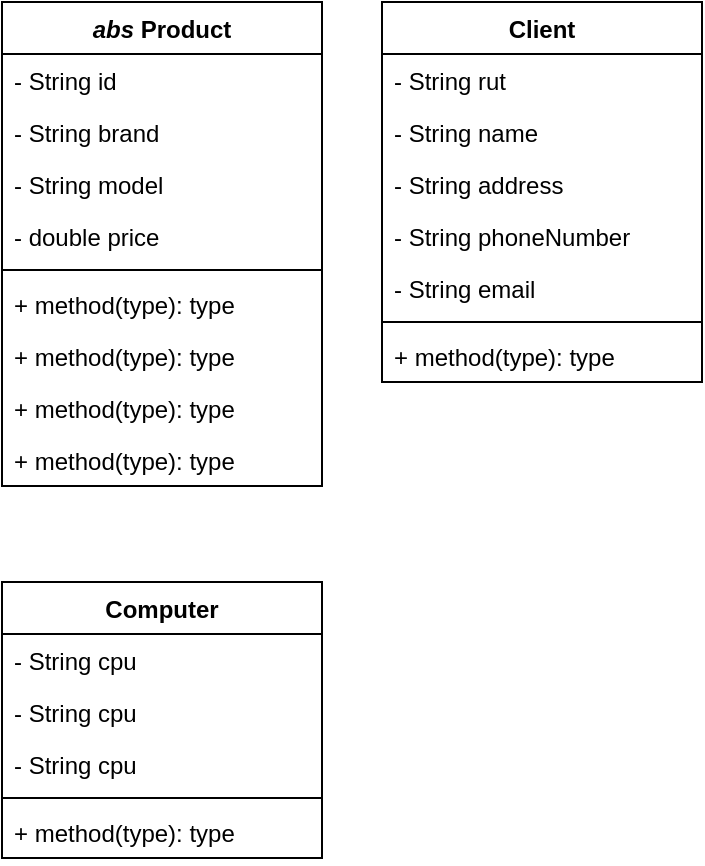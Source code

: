 <mxfile version="22.0.0" type="github">
  <diagram name="Página-1" id="tDXfd4PDgHffKYql2WwA">
    <mxGraphModel dx="1434" dy="790" grid="1" gridSize="10" guides="1" tooltips="1" connect="1" arrows="1" fold="1" page="1" pageScale="1" pageWidth="827" pageHeight="1169" math="0" shadow="0">
      <root>
        <mxCell id="0" />
        <mxCell id="1" parent="0" />
        <mxCell id="y9pyHhzCdhI9DlbrPAxV-1" value="Client" style="swimlane;fontStyle=1;align=center;verticalAlign=top;childLayout=stackLayout;horizontal=1;startSize=26;horizontalStack=0;resizeParent=1;resizeParentMax=0;resizeLast=0;collapsible=1;marginBottom=0;whiteSpace=wrap;html=1;" vertex="1" parent="1">
          <mxGeometry x="290" y="220" width="160" height="190" as="geometry" />
        </mxCell>
        <mxCell id="y9pyHhzCdhI9DlbrPAxV-2" value="&lt;div&gt;- String rut&lt;/div&gt;" style="text;strokeColor=none;fillColor=none;align=left;verticalAlign=top;spacingLeft=4;spacingRight=4;overflow=hidden;rotatable=0;points=[[0,0.5],[1,0.5]];portConstraint=eastwest;whiteSpace=wrap;html=1;" vertex="1" parent="y9pyHhzCdhI9DlbrPAxV-1">
          <mxGeometry y="26" width="160" height="26" as="geometry" />
        </mxCell>
        <mxCell id="y9pyHhzCdhI9DlbrPAxV-3" value="&lt;div&gt;- String name&lt;br&gt;&lt;/div&gt;" style="text;strokeColor=none;fillColor=none;align=left;verticalAlign=top;spacingLeft=4;spacingRight=4;overflow=hidden;rotatable=0;points=[[0,0.5],[1,0.5]];portConstraint=eastwest;whiteSpace=wrap;html=1;" vertex="1" parent="y9pyHhzCdhI9DlbrPAxV-1">
          <mxGeometry y="52" width="160" height="26" as="geometry" />
        </mxCell>
        <mxCell id="y9pyHhzCdhI9DlbrPAxV-4" value="&lt;div&gt;- String address&lt;br&gt;&lt;/div&gt;" style="text;strokeColor=none;fillColor=none;align=left;verticalAlign=top;spacingLeft=4;spacingRight=4;overflow=hidden;rotatable=0;points=[[0,0.5],[1,0.5]];portConstraint=eastwest;whiteSpace=wrap;html=1;" vertex="1" parent="y9pyHhzCdhI9DlbrPAxV-1">
          <mxGeometry y="78" width="160" height="26" as="geometry" />
        </mxCell>
        <mxCell id="y9pyHhzCdhI9DlbrPAxV-5" value="&lt;div&gt;- String phoneNumber&lt;br&gt;&lt;/div&gt;" style="text;strokeColor=none;fillColor=none;align=left;verticalAlign=top;spacingLeft=4;spacingRight=4;overflow=hidden;rotatable=0;points=[[0,0.5],[1,0.5]];portConstraint=eastwest;whiteSpace=wrap;html=1;" vertex="1" parent="y9pyHhzCdhI9DlbrPAxV-1">
          <mxGeometry y="104" width="160" height="26" as="geometry" />
        </mxCell>
        <mxCell id="y9pyHhzCdhI9DlbrPAxV-6" value="&lt;div&gt;- String email&lt;br&gt;&lt;/div&gt;" style="text;strokeColor=none;fillColor=none;align=left;verticalAlign=top;spacingLeft=4;spacingRight=4;overflow=hidden;rotatable=0;points=[[0,0.5],[1,0.5]];portConstraint=eastwest;whiteSpace=wrap;html=1;" vertex="1" parent="y9pyHhzCdhI9DlbrPAxV-1">
          <mxGeometry y="130" width="160" height="26" as="geometry" />
        </mxCell>
        <mxCell id="y9pyHhzCdhI9DlbrPAxV-7" value="" style="line;strokeWidth=1;fillColor=none;align=left;verticalAlign=middle;spacingTop=-1;spacingLeft=3;spacingRight=3;rotatable=0;labelPosition=right;points=[];portConstraint=eastwest;strokeColor=inherit;" vertex="1" parent="y9pyHhzCdhI9DlbrPAxV-1">
          <mxGeometry y="156" width="160" height="8" as="geometry" />
        </mxCell>
        <mxCell id="y9pyHhzCdhI9DlbrPAxV-8" value="+ method(type): type" style="text;strokeColor=none;fillColor=none;align=left;verticalAlign=top;spacingLeft=4;spacingRight=4;overflow=hidden;rotatable=0;points=[[0,0.5],[1,0.5]];portConstraint=eastwest;whiteSpace=wrap;html=1;" vertex="1" parent="y9pyHhzCdhI9DlbrPAxV-1">
          <mxGeometry y="164" width="160" height="26" as="geometry" />
        </mxCell>
        <mxCell id="y9pyHhzCdhI9DlbrPAxV-9" value="&lt;i&gt;abs&lt;/i&gt; Product" style="swimlane;fontStyle=1;align=center;verticalAlign=top;childLayout=stackLayout;horizontal=1;startSize=26;horizontalStack=0;resizeParent=1;resizeParentMax=0;resizeLast=0;collapsible=1;marginBottom=0;whiteSpace=wrap;html=1;" vertex="1" parent="1">
          <mxGeometry x="100" y="220" width="160" height="242" as="geometry" />
        </mxCell>
        <mxCell id="y9pyHhzCdhI9DlbrPAxV-10" value="&lt;div&gt;- String id&lt;/div&gt;" style="text;strokeColor=none;fillColor=none;align=left;verticalAlign=top;spacingLeft=4;spacingRight=4;overflow=hidden;rotatable=0;points=[[0,0.5],[1,0.5]];portConstraint=eastwest;whiteSpace=wrap;html=1;" vertex="1" parent="y9pyHhzCdhI9DlbrPAxV-9">
          <mxGeometry y="26" width="160" height="26" as="geometry" />
        </mxCell>
        <mxCell id="y9pyHhzCdhI9DlbrPAxV-11" value="&lt;div&gt;- String brand&lt;br&gt;&lt;/div&gt;" style="text;strokeColor=none;fillColor=none;align=left;verticalAlign=top;spacingLeft=4;spacingRight=4;overflow=hidden;rotatable=0;points=[[0,0.5],[1,0.5]];portConstraint=eastwest;whiteSpace=wrap;html=1;" vertex="1" parent="y9pyHhzCdhI9DlbrPAxV-9">
          <mxGeometry y="52" width="160" height="26" as="geometry" />
        </mxCell>
        <mxCell id="y9pyHhzCdhI9DlbrPAxV-12" value="&lt;div&gt;- String model&lt;br&gt;&lt;/div&gt;" style="text;strokeColor=none;fillColor=none;align=left;verticalAlign=top;spacingLeft=4;spacingRight=4;overflow=hidden;rotatable=0;points=[[0,0.5],[1,0.5]];portConstraint=eastwest;whiteSpace=wrap;html=1;" vertex="1" parent="y9pyHhzCdhI9DlbrPAxV-9">
          <mxGeometry y="78" width="160" height="26" as="geometry" />
        </mxCell>
        <mxCell id="y9pyHhzCdhI9DlbrPAxV-13" value="&lt;div&gt;- double price&lt;br&gt;&lt;/div&gt;" style="text;strokeColor=none;fillColor=none;align=left;verticalAlign=top;spacingLeft=4;spacingRight=4;overflow=hidden;rotatable=0;points=[[0,0.5],[1,0.5]];portConstraint=eastwest;whiteSpace=wrap;html=1;" vertex="1" parent="y9pyHhzCdhI9DlbrPAxV-9">
          <mxGeometry y="104" width="160" height="26" as="geometry" />
        </mxCell>
        <mxCell id="y9pyHhzCdhI9DlbrPAxV-14" value="" style="line;strokeWidth=1;fillColor=none;align=left;verticalAlign=middle;spacingTop=-1;spacingLeft=3;spacingRight=3;rotatable=0;labelPosition=right;points=[];portConstraint=eastwest;strokeColor=inherit;" vertex="1" parent="y9pyHhzCdhI9DlbrPAxV-9">
          <mxGeometry y="130" width="160" height="8" as="geometry" />
        </mxCell>
        <mxCell id="y9pyHhzCdhI9DlbrPAxV-15" value="+ method(type): type" style="text;strokeColor=none;fillColor=none;align=left;verticalAlign=top;spacingLeft=4;spacingRight=4;overflow=hidden;rotatable=0;points=[[0,0.5],[1,0.5]];portConstraint=eastwest;whiteSpace=wrap;html=1;" vertex="1" parent="y9pyHhzCdhI9DlbrPAxV-9">
          <mxGeometry y="138" width="160" height="26" as="geometry" />
        </mxCell>
        <mxCell id="y9pyHhzCdhI9DlbrPAxV-16" value="+ method(type): type" style="text;strokeColor=none;fillColor=none;align=left;verticalAlign=top;spacingLeft=4;spacingRight=4;overflow=hidden;rotatable=0;points=[[0,0.5],[1,0.5]];portConstraint=eastwest;whiteSpace=wrap;html=1;" vertex="1" parent="y9pyHhzCdhI9DlbrPAxV-9">
          <mxGeometry y="164" width="160" height="26" as="geometry" />
        </mxCell>
        <mxCell id="y9pyHhzCdhI9DlbrPAxV-17" value="+ method(type): type" style="text;strokeColor=none;fillColor=none;align=left;verticalAlign=top;spacingLeft=4;spacingRight=4;overflow=hidden;rotatable=0;points=[[0,0.5],[1,0.5]];portConstraint=eastwest;whiteSpace=wrap;html=1;" vertex="1" parent="y9pyHhzCdhI9DlbrPAxV-9">
          <mxGeometry y="190" width="160" height="26" as="geometry" />
        </mxCell>
        <mxCell id="y9pyHhzCdhI9DlbrPAxV-18" value="+ method(type): type" style="text;strokeColor=none;fillColor=none;align=left;verticalAlign=top;spacingLeft=4;spacingRight=4;overflow=hidden;rotatable=0;points=[[0,0.5],[1,0.5]];portConstraint=eastwest;whiteSpace=wrap;html=1;" vertex="1" parent="y9pyHhzCdhI9DlbrPAxV-9">
          <mxGeometry y="216" width="160" height="26" as="geometry" />
        </mxCell>
        <mxCell id="y9pyHhzCdhI9DlbrPAxV-19" value="Computer" style="swimlane;fontStyle=1;align=center;verticalAlign=top;childLayout=stackLayout;horizontal=1;startSize=26;horizontalStack=0;resizeParent=1;resizeParentMax=0;resizeLast=0;collapsible=1;marginBottom=0;whiteSpace=wrap;html=1;" vertex="1" parent="1">
          <mxGeometry x="100" y="510" width="160" height="138" as="geometry" />
        </mxCell>
        <mxCell id="y9pyHhzCdhI9DlbrPAxV-20" value="&lt;div&gt;- String cpu&lt;/div&gt;&lt;div&gt;&lt;br&gt;&lt;/div&gt;" style="text;strokeColor=none;fillColor=none;align=left;verticalAlign=top;spacingLeft=4;spacingRight=4;overflow=hidden;rotatable=0;points=[[0,0.5],[1,0.5]];portConstraint=eastwest;whiteSpace=wrap;html=1;" vertex="1" parent="y9pyHhzCdhI9DlbrPAxV-19">
          <mxGeometry y="26" width="160" height="26" as="geometry" />
        </mxCell>
        <mxCell id="y9pyHhzCdhI9DlbrPAxV-21" value="&lt;div&gt;- String cpu&lt;/div&gt;&lt;div&gt;&lt;br&gt;&lt;/div&gt;" style="text;strokeColor=none;fillColor=none;align=left;verticalAlign=top;spacingLeft=4;spacingRight=4;overflow=hidden;rotatable=0;points=[[0,0.5],[1,0.5]];portConstraint=eastwest;whiteSpace=wrap;html=1;" vertex="1" parent="y9pyHhzCdhI9DlbrPAxV-19">
          <mxGeometry y="52" width="160" height="26" as="geometry" />
        </mxCell>
        <mxCell id="y9pyHhzCdhI9DlbrPAxV-22" value="&lt;div&gt;- String cpu&lt;/div&gt;&lt;div&gt;&lt;br&gt;&lt;/div&gt;" style="text;strokeColor=none;fillColor=none;align=left;verticalAlign=top;spacingLeft=4;spacingRight=4;overflow=hidden;rotatable=0;points=[[0,0.5],[1,0.5]];portConstraint=eastwest;whiteSpace=wrap;html=1;" vertex="1" parent="y9pyHhzCdhI9DlbrPAxV-19">
          <mxGeometry y="78" width="160" height="26" as="geometry" />
        </mxCell>
        <mxCell id="y9pyHhzCdhI9DlbrPAxV-23" value="" style="line;strokeWidth=1;fillColor=none;align=left;verticalAlign=middle;spacingTop=-1;spacingLeft=3;spacingRight=3;rotatable=0;labelPosition=right;points=[];portConstraint=eastwest;strokeColor=inherit;" vertex="1" parent="y9pyHhzCdhI9DlbrPAxV-19">
          <mxGeometry y="104" width="160" height="8" as="geometry" />
        </mxCell>
        <mxCell id="y9pyHhzCdhI9DlbrPAxV-24" value="+ method(type): type" style="text;strokeColor=none;fillColor=none;align=left;verticalAlign=top;spacingLeft=4;spacingRight=4;overflow=hidden;rotatable=0;points=[[0,0.5],[1,0.5]];portConstraint=eastwest;whiteSpace=wrap;html=1;" vertex="1" parent="y9pyHhzCdhI9DlbrPAxV-19">
          <mxGeometry y="112" width="160" height="26" as="geometry" />
        </mxCell>
      </root>
    </mxGraphModel>
  </diagram>
</mxfile>
